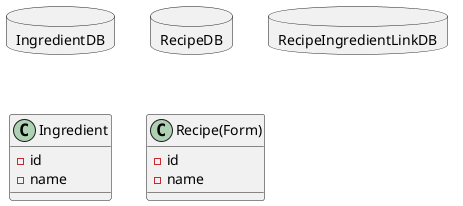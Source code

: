 @startuml myDiagram
allowmixing

database IngredientDB
database RecipeDB
database RecipeIngredientLinkDB

class Ingredient {
    - id
    - name
}

class Recipe(Form) {
    - id
    - name
}

 

